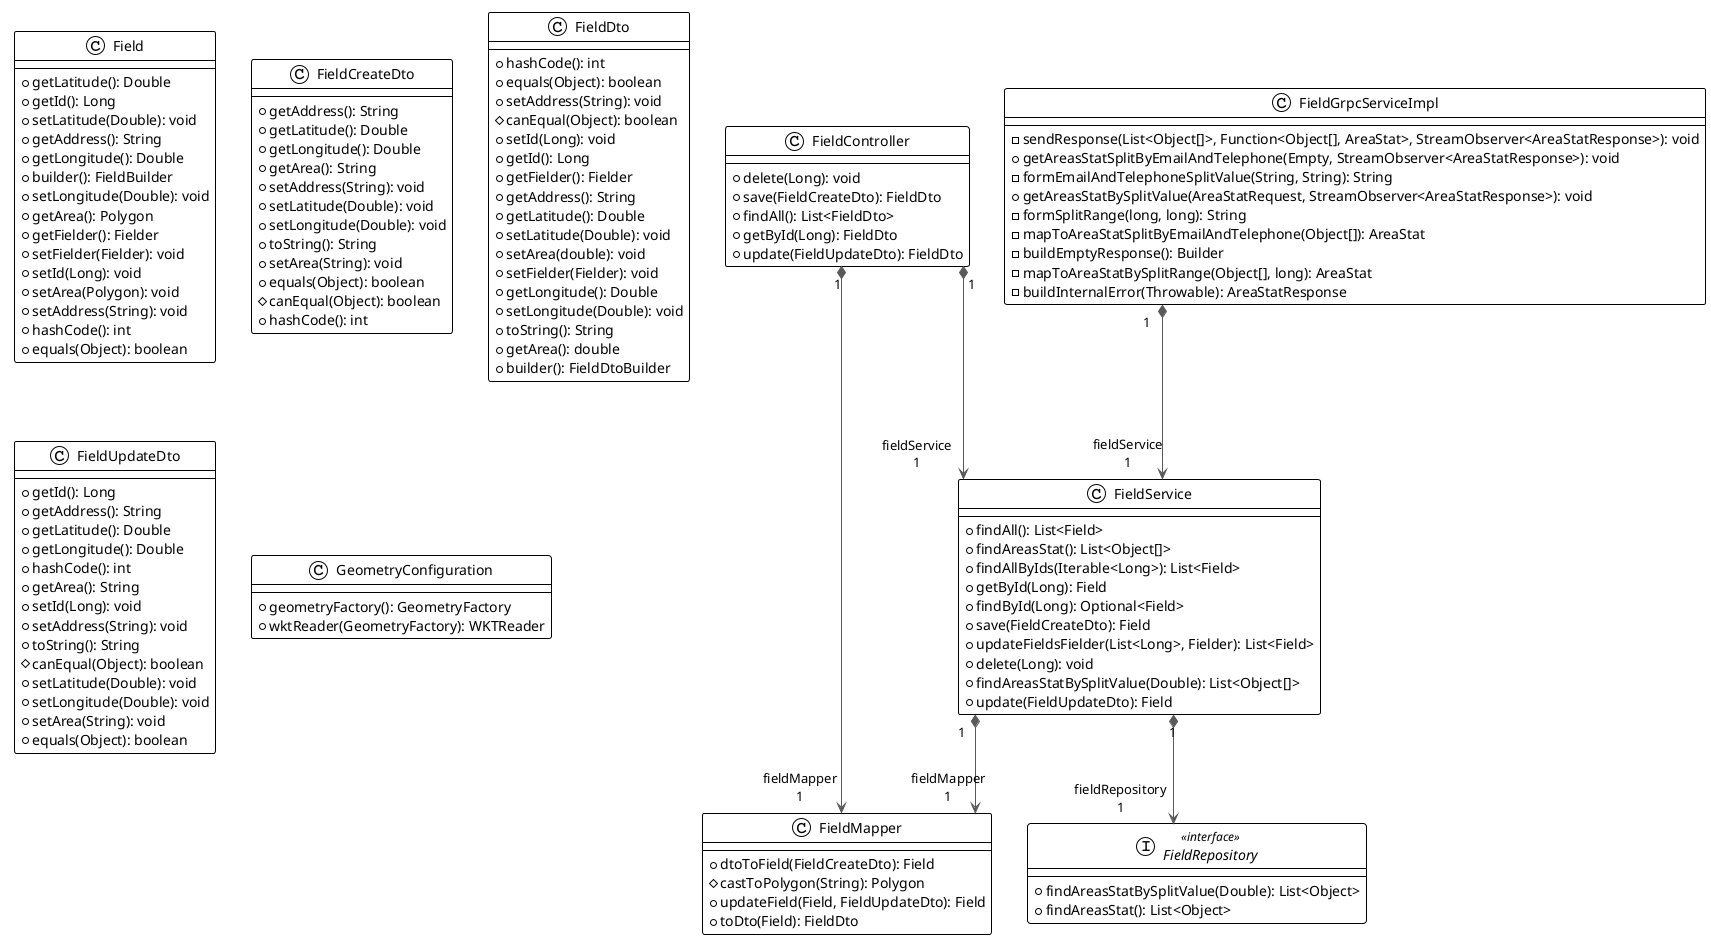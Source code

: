 @startuml

!theme plain
top to bottom direction
skinparam linetype ortho

class Field {
  + getLatitude(): Double
  + getId(): Long
  + setLatitude(Double): void
  + getAddress(): String
  + getLongitude(): Double
  + builder(): FieldBuilder
  + setLongitude(Double): void
  + getArea(): Polygon
  + getFielder(): Fielder
  + setFielder(Fielder): void
  + setId(Long): void
  + setArea(Polygon): void
  + setAddress(String): void
  + hashCode(): int
  + equals(Object): boolean
}
class FieldController {
  + delete(Long): void
  + save(FieldCreateDto): FieldDto
  + findAll(): List<FieldDto>
  + getById(Long): FieldDto
  + update(FieldUpdateDto): FieldDto
}
class FieldCreateDto {
  + getAddress(): String
  + getLatitude(): Double
  + getLongitude(): Double
  + getArea(): String
  + setAddress(String): void
  + setLatitude(Double): void
  + setLongitude(Double): void
  + toString(): String
  + setArea(String): void
  + equals(Object): boolean
  # canEqual(Object): boolean
  + hashCode(): int
}
class FieldDto {
  + hashCode(): int
  + equals(Object): boolean
  + setAddress(String): void
  # canEqual(Object): boolean
  + setId(Long): void
  + getId(): Long
  + getFielder(): Fielder
  + getAddress(): String
  + getLatitude(): Double
  + setLatitude(Double): void
  + setArea(double): void
  + setFielder(Fielder): void
  + getLongitude(): Double
  + setLongitude(Double): void
  + toString(): String
  + getArea(): double
  + builder(): FieldDtoBuilder
}
class FieldGrpcServiceImpl {
  - sendResponse(List<Object[]>, Function<Object[], AreaStat>, StreamObserver<AreaStatResponse>): void
  + getAreasStatSplitByEmailAndTelephone(Empty, StreamObserver<AreaStatResponse>): void
  - formEmailAndTelephoneSplitValue(String, String): String
  + getAreasStatBySplitValue(AreaStatRequest, StreamObserver<AreaStatResponse>): void
  - formSplitRange(long, long): String
  - mapToAreaStatSplitByEmailAndTelephone(Object[]): AreaStat
  - buildEmptyResponse(): Builder
  - mapToAreaStatBySplitRange(Object[], long): AreaStat
  - buildInternalError(Throwable): AreaStatResponse
}
class FieldMapper {
  + dtoToField(FieldCreateDto): Field
  # castToPolygon(String): Polygon
  + updateField(Field, FieldUpdateDto): Field
  + toDto(Field): FieldDto
}
interface FieldRepository << interface >> {
  + findAreasStatBySplitValue(Double): List<Object>
  + findAreasStat(): List<Object>
}
class FieldService {
  + findAll(): List<Field>
  + findAreasStat(): List<Object[]>
  + findAllByIds(Iterable<Long>): List<Field>
  + getById(Long): Field
  + findById(Long): Optional<Field>
  + save(FieldCreateDto): Field
  + updateFieldsFielder(List<Long>, Fielder): List<Field>
  + delete(Long): void
  + findAreasStatBySplitValue(Double): List<Object[]>
  + update(FieldUpdateDto): Field
}
class FieldUpdateDto {
  + getId(): Long
  + getAddress(): String
  + getLatitude(): Double
  + getLongitude(): Double
  + hashCode(): int
  + getArea(): String
  + setId(Long): void
  + setAddress(String): void
  + toString(): String
  # canEqual(Object): boolean
  + setLatitude(Double): void
  + setLongitude(Double): void
  + setArea(String): void
  + equals(Object): boolean
}
class GeometryConfiguration {
  + geometryFactory(): GeometryFactory
  + wktReader(GeometryFactory): WKTReader
}

FieldController       "1" *-[#595959,plain]-> "fieldMapper\n1" FieldMapper           
FieldController       "1" *-[#595959,plain]-> "fieldService\n1" FieldService          
FieldGrpcServiceImpl  "1" *-[#595959,plain]-> "fieldService\n1" FieldService          
FieldService          "1" *-[#595959,plain]-> "fieldMapper\n1" FieldMapper           
FieldService          "1" *-[#595959,plain]-> "fieldRepository\n1" FieldRepository       
@enduml
